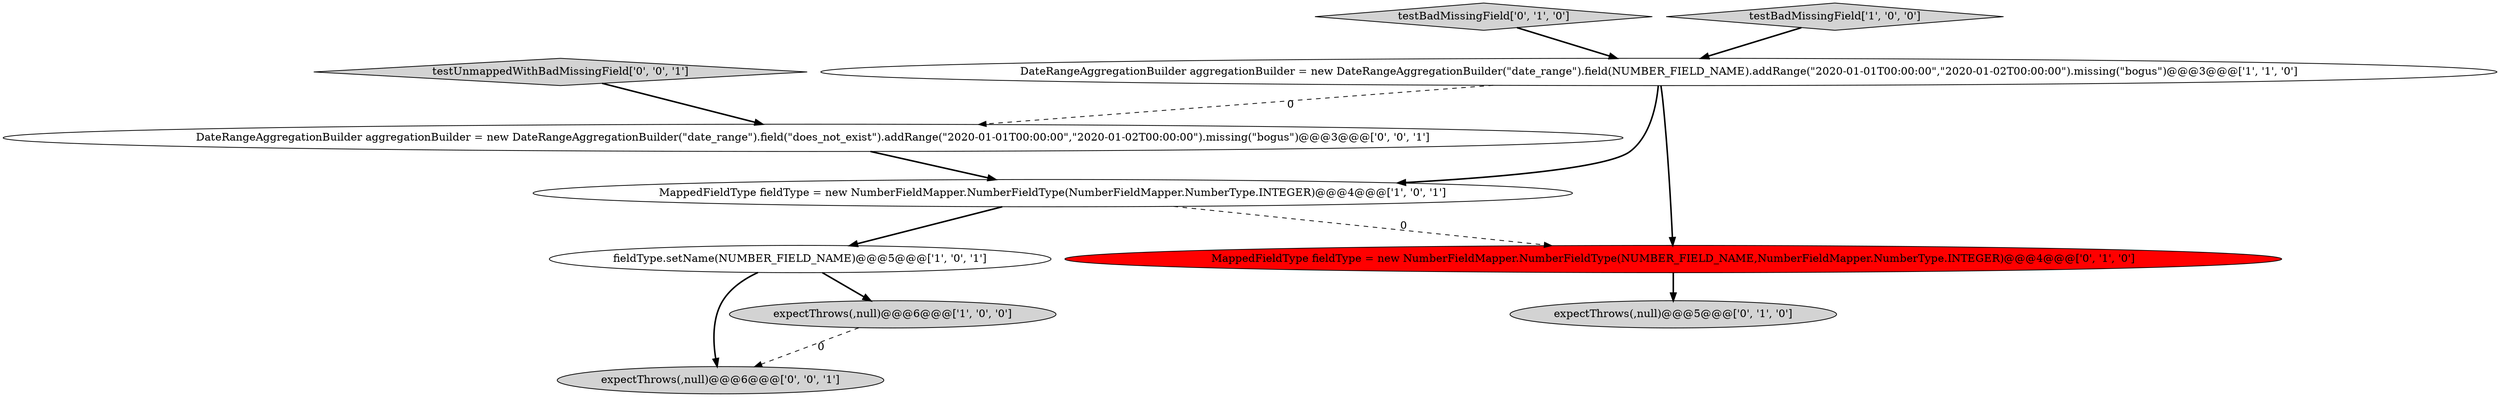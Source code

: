 digraph {
6 [style = filled, label = "expectThrows(,null)@@@5@@@['0', '1', '0']", fillcolor = lightgray, shape = ellipse image = "AAA0AAABBB2BBB"];
9 [style = filled, label = "expectThrows(,null)@@@6@@@['0', '0', '1']", fillcolor = lightgray, shape = ellipse image = "AAA0AAABBB3BBB"];
3 [style = filled, label = "DateRangeAggregationBuilder aggregationBuilder = new DateRangeAggregationBuilder(\"date_range\").field(NUMBER_FIELD_NAME).addRange(\"2020-01-01T00:00:00\",\"2020-01-02T00:00:00\").missing(\"bogus\")@@@3@@@['1', '1', '0']", fillcolor = white, shape = ellipse image = "AAA0AAABBB1BBB"];
4 [style = filled, label = "MappedFieldType fieldType = new NumberFieldMapper.NumberFieldType(NumberFieldMapper.NumberType.INTEGER)@@@4@@@['1', '0', '1']", fillcolor = white, shape = ellipse image = "AAA0AAABBB1BBB"];
8 [style = filled, label = "testUnmappedWithBadMissingField['0', '0', '1']", fillcolor = lightgray, shape = diamond image = "AAA0AAABBB3BBB"];
10 [style = filled, label = "DateRangeAggregationBuilder aggregationBuilder = new DateRangeAggregationBuilder(\"date_range\").field(\"does_not_exist\").addRange(\"2020-01-01T00:00:00\",\"2020-01-02T00:00:00\").missing(\"bogus\")@@@3@@@['0', '0', '1']", fillcolor = white, shape = ellipse image = "AAA0AAABBB3BBB"];
0 [style = filled, label = "fieldType.setName(NUMBER_FIELD_NAME)@@@5@@@['1', '0', '1']", fillcolor = white, shape = ellipse image = "AAA0AAABBB1BBB"];
2 [style = filled, label = "expectThrows(,null)@@@6@@@['1', '0', '0']", fillcolor = lightgray, shape = ellipse image = "AAA0AAABBB1BBB"];
7 [style = filled, label = "testBadMissingField['0', '1', '0']", fillcolor = lightgray, shape = diamond image = "AAA0AAABBB2BBB"];
5 [style = filled, label = "MappedFieldType fieldType = new NumberFieldMapper.NumberFieldType(NUMBER_FIELD_NAME,NumberFieldMapper.NumberType.INTEGER)@@@4@@@['0', '1', '0']", fillcolor = red, shape = ellipse image = "AAA1AAABBB2BBB"];
1 [style = filled, label = "testBadMissingField['1', '0', '0']", fillcolor = lightgray, shape = diamond image = "AAA0AAABBB1BBB"];
1->3 [style = bold, label=""];
4->5 [style = dashed, label="0"];
8->10 [style = bold, label=""];
3->5 [style = bold, label=""];
0->9 [style = bold, label=""];
3->10 [style = dashed, label="0"];
5->6 [style = bold, label=""];
2->9 [style = dashed, label="0"];
3->4 [style = bold, label=""];
7->3 [style = bold, label=""];
4->0 [style = bold, label=""];
0->2 [style = bold, label=""];
10->4 [style = bold, label=""];
}
